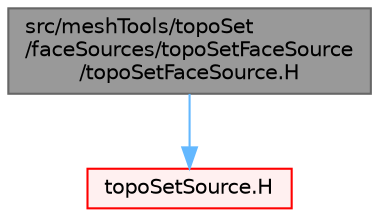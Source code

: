 digraph "src/meshTools/topoSet/faceSources/topoSetFaceSource/topoSetFaceSource.H"
{
 // LATEX_PDF_SIZE
  bgcolor="transparent";
  edge [fontname=Helvetica,fontsize=10,labelfontname=Helvetica,labelfontsize=10];
  node [fontname=Helvetica,fontsize=10,shape=box,height=0.2,width=0.4];
  Node1 [id="Node000001",label="src/meshTools/topoSet\l/faceSources/topoSetFaceSource\l/topoSetFaceSource.H",height=0.2,width=0.4,color="gray40", fillcolor="grey60", style="filled", fontcolor="black",tooltip=" "];
  Node1 -> Node2 [id="edge1_Node000001_Node000002",color="steelblue1",style="solid",tooltip=" "];
  Node2 [id="Node000002",label="topoSetSource.H",height=0.2,width=0.4,color="red", fillcolor="#FFF0F0", style="filled",URL="$topoSetSource_8H.html",tooltip=" "];
}
